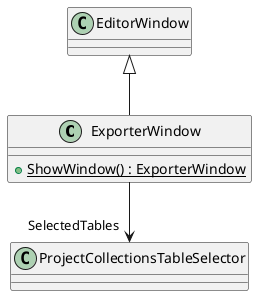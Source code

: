 @startuml
class ExporterWindow {
    + {static} ShowWindow() : ExporterWindow
}
EditorWindow <|-- ExporterWindow
ExporterWindow --> "SelectedTables" ProjectCollectionsTableSelector
@enduml

